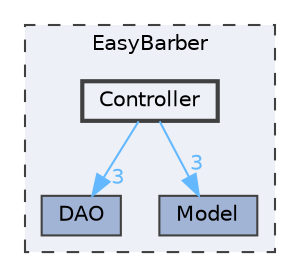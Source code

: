 digraph "C:/Users/mathe/OneDrive/Área de Trabalho/EasyBarber/EasyBarber/Controller"
{
 // LATEX_PDF_SIZE
  bgcolor="transparent";
  edge [fontname=Helvetica,fontsize=10,labelfontname=Helvetica,labelfontsize=10];
  node [fontname=Helvetica,fontsize=10,shape=box,height=0.2,width=0.4];
  compound=true
  subgraph clusterdir_df932a88e0e8d76e2cc96779d9f7d917 {
    graph [ bgcolor="#edf0f7", pencolor="grey25", label="EasyBarber", fontname=Helvetica,fontsize=10 style="filled,dashed", URL="dir_df932a88e0e8d76e2cc96779d9f7d917.html",tooltip=""]
  dir_3cadb063cae6fc53db56dc74f72a6168 [label="DAO", fillcolor="#a2b4d6", color="grey25", style="filled", URL="dir_3cadb063cae6fc53db56dc74f72a6168.html",tooltip=""];
  dir_7482f6f1a48a8ad285bca17597cd0f67 [label="Model", fillcolor="#a2b4d6", color="grey25", style="filled", URL="dir_7482f6f1a48a8ad285bca17597cd0f67.html",tooltip=""];
  dir_f6c199585bf99457130c5ee2ad35a468 [label="Controller", fillcolor="#edf0f7", color="grey25", style="filled,bold", URL="dir_f6c199585bf99457130c5ee2ad35a468.html",tooltip=""];
  }
  dir_f6c199585bf99457130c5ee2ad35a468->dir_3cadb063cae6fc53db56dc74f72a6168 [headlabel="3", labeldistance=1.5 headhref="dir_000002_000003.html" href="dir_000002_000003.html" color="steelblue1" fontcolor="steelblue1"];
  dir_f6c199585bf99457130c5ee2ad35a468->dir_7482f6f1a48a8ad285bca17597cd0f67 [headlabel="3", labeldistance=1.5 headhref="dir_000002_000009.html" href="dir_000002_000009.html" color="steelblue1" fontcolor="steelblue1"];
}
